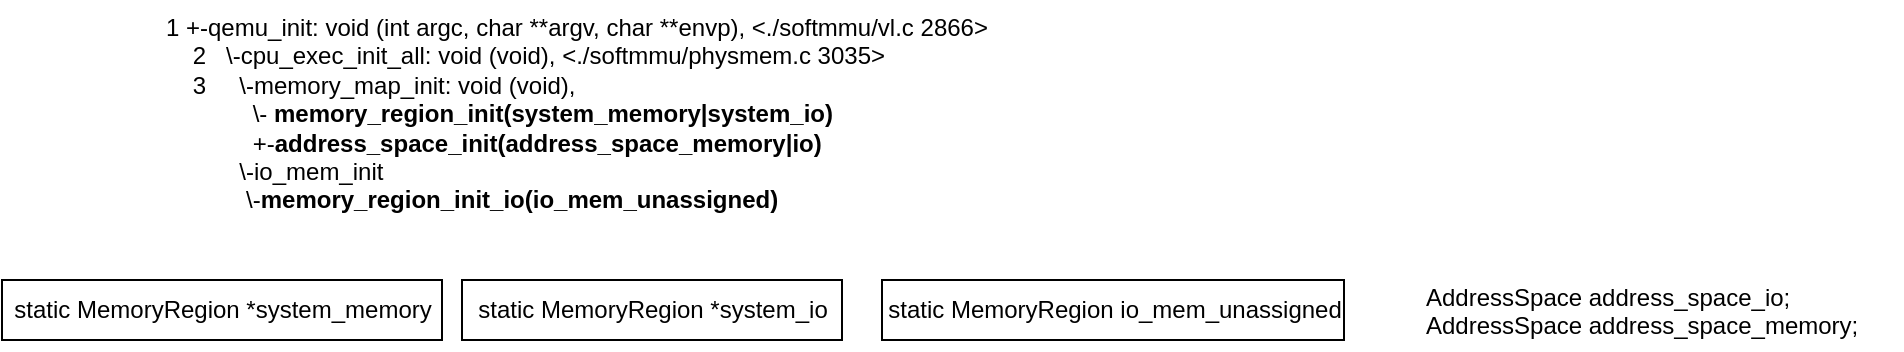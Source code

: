 <mxfile version="16.5.4" type="github">
  <diagram id="Z1-f5TAoEP9OV7cDx4_v" name="Page-1">
    <mxGraphModel dx="1422" dy="849" grid="1" gridSize="10" guides="1" tooltips="1" connect="1" arrows="1" fold="1" page="1" pageScale="1" pageWidth="827" pageHeight="1169" math="0" shadow="0">
      <root>
        <mxCell id="0" />
        <mxCell id="1" parent="0" />
        <mxCell id="lHg3y_46yC8aJabjndZl-2" value="static MemoryRegion *system_memory" style="html=1;" vertex="1" parent="1">
          <mxGeometry x="50" y="160" width="220" height="30" as="geometry" />
        </mxCell>
        <mxCell id="lHg3y_46yC8aJabjndZl-3" value="static MemoryRegion *system_io" style="html=1;" vertex="1" parent="1">
          <mxGeometry x="280" y="160" width="190" height="30" as="geometry" />
        </mxCell>
        <mxCell id="lHg3y_46yC8aJabjndZl-6" value="static MemoryRegion io_mem_unassigned" style="html=1;" vertex="1" parent="1">
          <mxGeometry x="490" y="160" width="231" height="30" as="geometry" />
        </mxCell>
        <mxCell id="lHg3y_46yC8aJabjndZl-7" value="1 +-qemu_init: void (int argc, char **argv, char **envp), &amp;lt;./softmmu/vl.c 2866&amp;gt;&lt;br&gt;&amp;nbsp; &amp;nbsp; 2&amp;nbsp; &amp;nbsp;\-cpu_exec_init_all: void (void), &amp;lt;./softmmu/physmem.c 3035&amp;gt;&lt;br&gt;&amp;nbsp; &amp;nbsp; 3&amp;nbsp; &amp;nbsp; &amp;nbsp;\-memory_map_init: void (void),&lt;br&gt;&amp;nbsp; &amp;nbsp; &amp;nbsp; &amp;nbsp; &amp;nbsp; &amp;nbsp; &amp;nbsp;\-&amp;nbsp;&lt;b&gt;memory_region_init(system_memory|system_io)&lt;/b&gt;&lt;br&gt;&amp;nbsp; &amp;nbsp; &amp;nbsp; &amp;nbsp; &amp;nbsp; &amp;nbsp; &amp;nbsp;+-&lt;b&gt;address_space_init(address_space_memory|io)&lt;/b&gt;&lt;br&gt;&amp;nbsp; &amp;nbsp; &amp;nbsp; &amp;nbsp; &amp;nbsp; &amp;nbsp;\-io_mem_init&lt;br&gt;&amp;nbsp; &amp;nbsp; &amp;nbsp; &amp;nbsp; &amp;nbsp; &amp;nbsp; \-&lt;b&gt;memory_region_init_io(io_mem_unassigned)&lt;/b&gt;" style="text;whiteSpace=wrap;html=1;" vertex="1" parent="1">
          <mxGeometry x="130" y="20" width="440" height="110" as="geometry" />
        </mxCell>
        <mxCell id="lHg3y_46yC8aJabjndZl-8" value="AddressSpace address_space_io;&#xa;AddressSpace address_space_memory;" style="text;whiteSpace=wrap;html=1;" vertex="1" parent="1">
          <mxGeometry x="760" y="155" width="240" height="40" as="geometry" />
        </mxCell>
      </root>
    </mxGraphModel>
  </diagram>
</mxfile>
